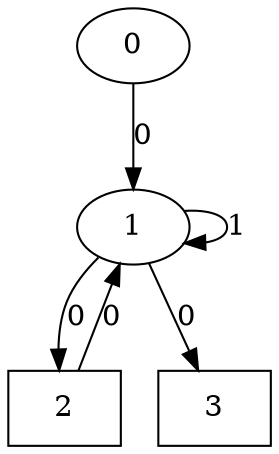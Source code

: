 digraph Deterministic {
0
1
2 [shape=box]
3 [shape=box]
	0->1 [label=0]
	1->2 [label=0]
	1->3 [label=0]
	1->1 [label=1]
	2->1 [label=0]
}